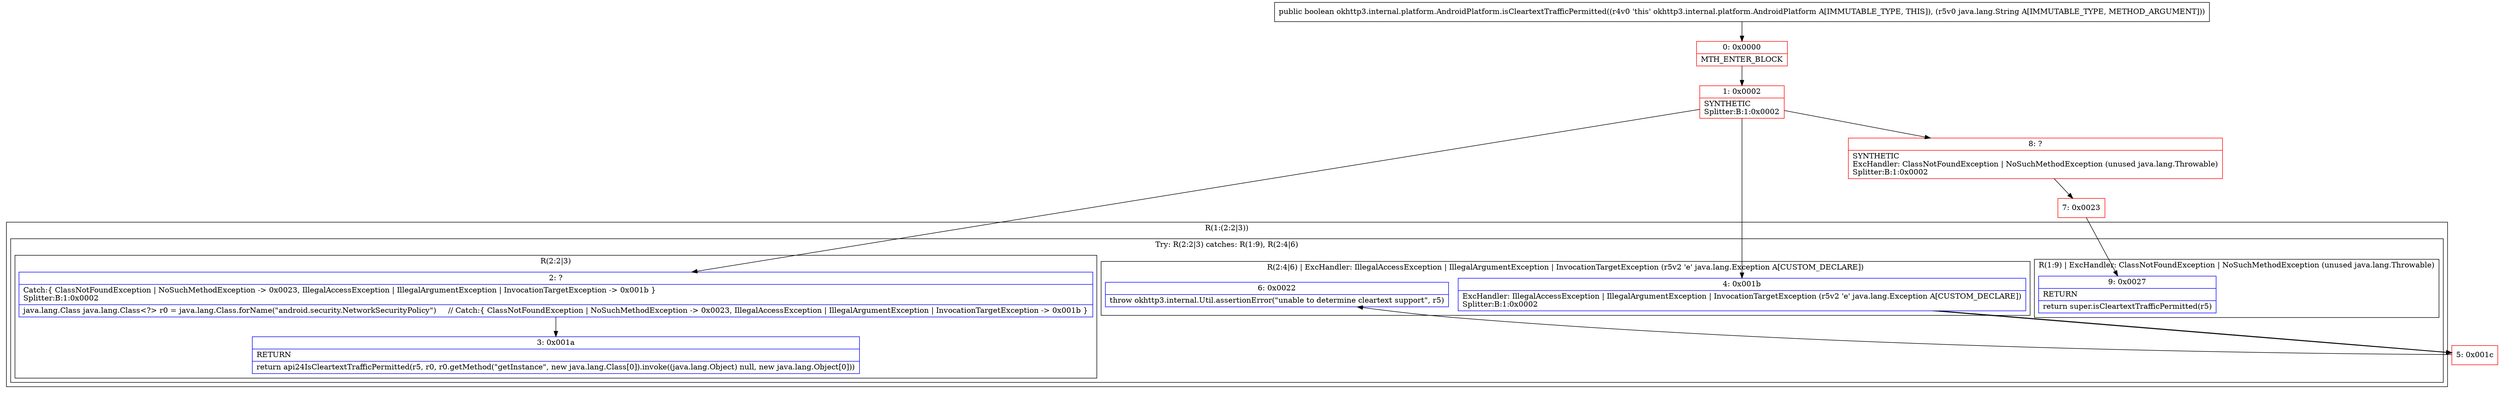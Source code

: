 digraph "CFG forokhttp3.internal.platform.AndroidPlatform.isCleartextTrafficPermitted(Ljava\/lang\/String;)Z" {
subgraph cluster_Region_1492924195 {
label = "R(1:(2:2|3))";
node [shape=record,color=blue];
subgraph cluster_TryCatchRegion_202671196 {
label = "Try: R(2:2|3) catches: R(1:9), R(2:4|6)";
node [shape=record,color=blue];
subgraph cluster_Region_2106477449 {
label = "R(2:2|3)";
node [shape=record,color=blue];
Node_2 [shape=record,label="{2\:\ ?|Catch:\{ ClassNotFoundException \| NoSuchMethodException \-\> 0x0023, IllegalAccessException \| IllegalArgumentException \| InvocationTargetException \-\> 0x001b \}\lSplitter:B:1:0x0002\l|java.lang.Class java.lang.Class\<?\> r0 = java.lang.Class.forName(\"android.security.NetworkSecurityPolicy\")     \/\/ Catch:\{ ClassNotFoundException \| NoSuchMethodException \-\> 0x0023, IllegalAccessException \| IllegalArgumentException \| InvocationTargetException \-\> 0x001b \}\l}"];
Node_3 [shape=record,label="{3\:\ 0x001a|RETURN\l|return api24IsCleartextTrafficPermitted(r5, r0, r0.getMethod(\"getInstance\", new java.lang.Class[0]).invoke((java.lang.Object) null, new java.lang.Object[0]))\l}"];
}
subgraph cluster_Region_168022368 {
label = "R(1:9) | ExcHandler: ClassNotFoundException \| NoSuchMethodException (unused java.lang.Throwable)\l";
node [shape=record,color=blue];
Node_9 [shape=record,label="{9\:\ 0x0027|RETURN\l|return super.isCleartextTrafficPermitted(r5)\l}"];
}
subgraph cluster_Region_367210967 {
label = "R(2:4|6) | ExcHandler: IllegalAccessException \| IllegalArgumentException \| InvocationTargetException (r5v2 'e' java.lang.Exception A[CUSTOM_DECLARE])\l";
node [shape=record,color=blue];
Node_4 [shape=record,label="{4\:\ 0x001b|ExcHandler: IllegalAccessException \| IllegalArgumentException \| InvocationTargetException (r5v2 'e' java.lang.Exception A[CUSTOM_DECLARE])\lSplitter:B:1:0x0002\l}"];
Node_6 [shape=record,label="{6\:\ 0x0022|throw okhttp3.internal.Util.assertionError(\"unable to determine cleartext support\", r5)\l}"];
}
}
}
subgraph cluster_Region_168022368 {
label = "R(1:9) | ExcHandler: ClassNotFoundException \| NoSuchMethodException (unused java.lang.Throwable)\l";
node [shape=record,color=blue];
Node_9 [shape=record,label="{9\:\ 0x0027|RETURN\l|return super.isCleartextTrafficPermitted(r5)\l}"];
}
subgraph cluster_Region_367210967 {
label = "R(2:4|6) | ExcHandler: IllegalAccessException \| IllegalArgumentException \| InvocationTargetException (r5v2 'e' java.lang.Exception A[CUSTOM_DECLARE])\l";
node [shape=record,color=blue];
Node_4 [shape=record,label="{4\:\ 0x001b|ExcHandler: IllegalAccessException \| IllegalArgumentException \| InvocationTargetException (r5v2 'e' java.lang.Exception A[CUSTOM_DECLARE])\lSplitter:B:1:0x0002\l}"];
Node_6 [shape=record,label="{6\:\ 0x0022|throw okhttp3.internal.Util.assertionError(\"unable to determine cleartext support\", r5)\l}"];
}
Node_0 [shape=record,color=red,label="{0\:\ 0x0000|MTH_ENTER_BLOCK\l}"];
Node_1 [shape=record,color=red,label="{1\:\ 0x0002|SYNTHETIC\lSplitter:B:1:0x0002\l}"];
Node_5 [shape=record,color=red,label="{5\:\ 0x001c}"];
Node_7 [shape=record,color=red,label="{7\:\ 0x0023}"];
Node_8 [shape=record,color=red,label="{8\:\ ?|SYNTHETIC\lExcHandler: ClassNotFoundException \| NoSuchMethodException (unused java.lang.Throwable)\lSplitter:B:1:0x0002\l}"];
MethodNode[shape=record,label="{public boolean okhttp3.internal.platform.AndroidPlatform.isCleartextTrafficPermitted((r4v0 'this' okhttp3.internal.platform.AndroidPlatform A[IMMUTABLE_TYPE, THIS]), (r5v0 java.lang.String A[IMMUTABLE_TYPE, METHOD_ARGUMENT])) }"];
MethodNode -> Node_0;
Node_2 -> Node_3;
Node_4 -> Node_5;
Node_4 -> Node_5;
Node_0 -> Node_1;
Node_1 -> Node_2;
Node_1 -> Node_8;
Node_1 -> Node_4;
Node_5 -> Node_6;
Node_7 -> Node_9;
Node_8 -> Node_7;
}

